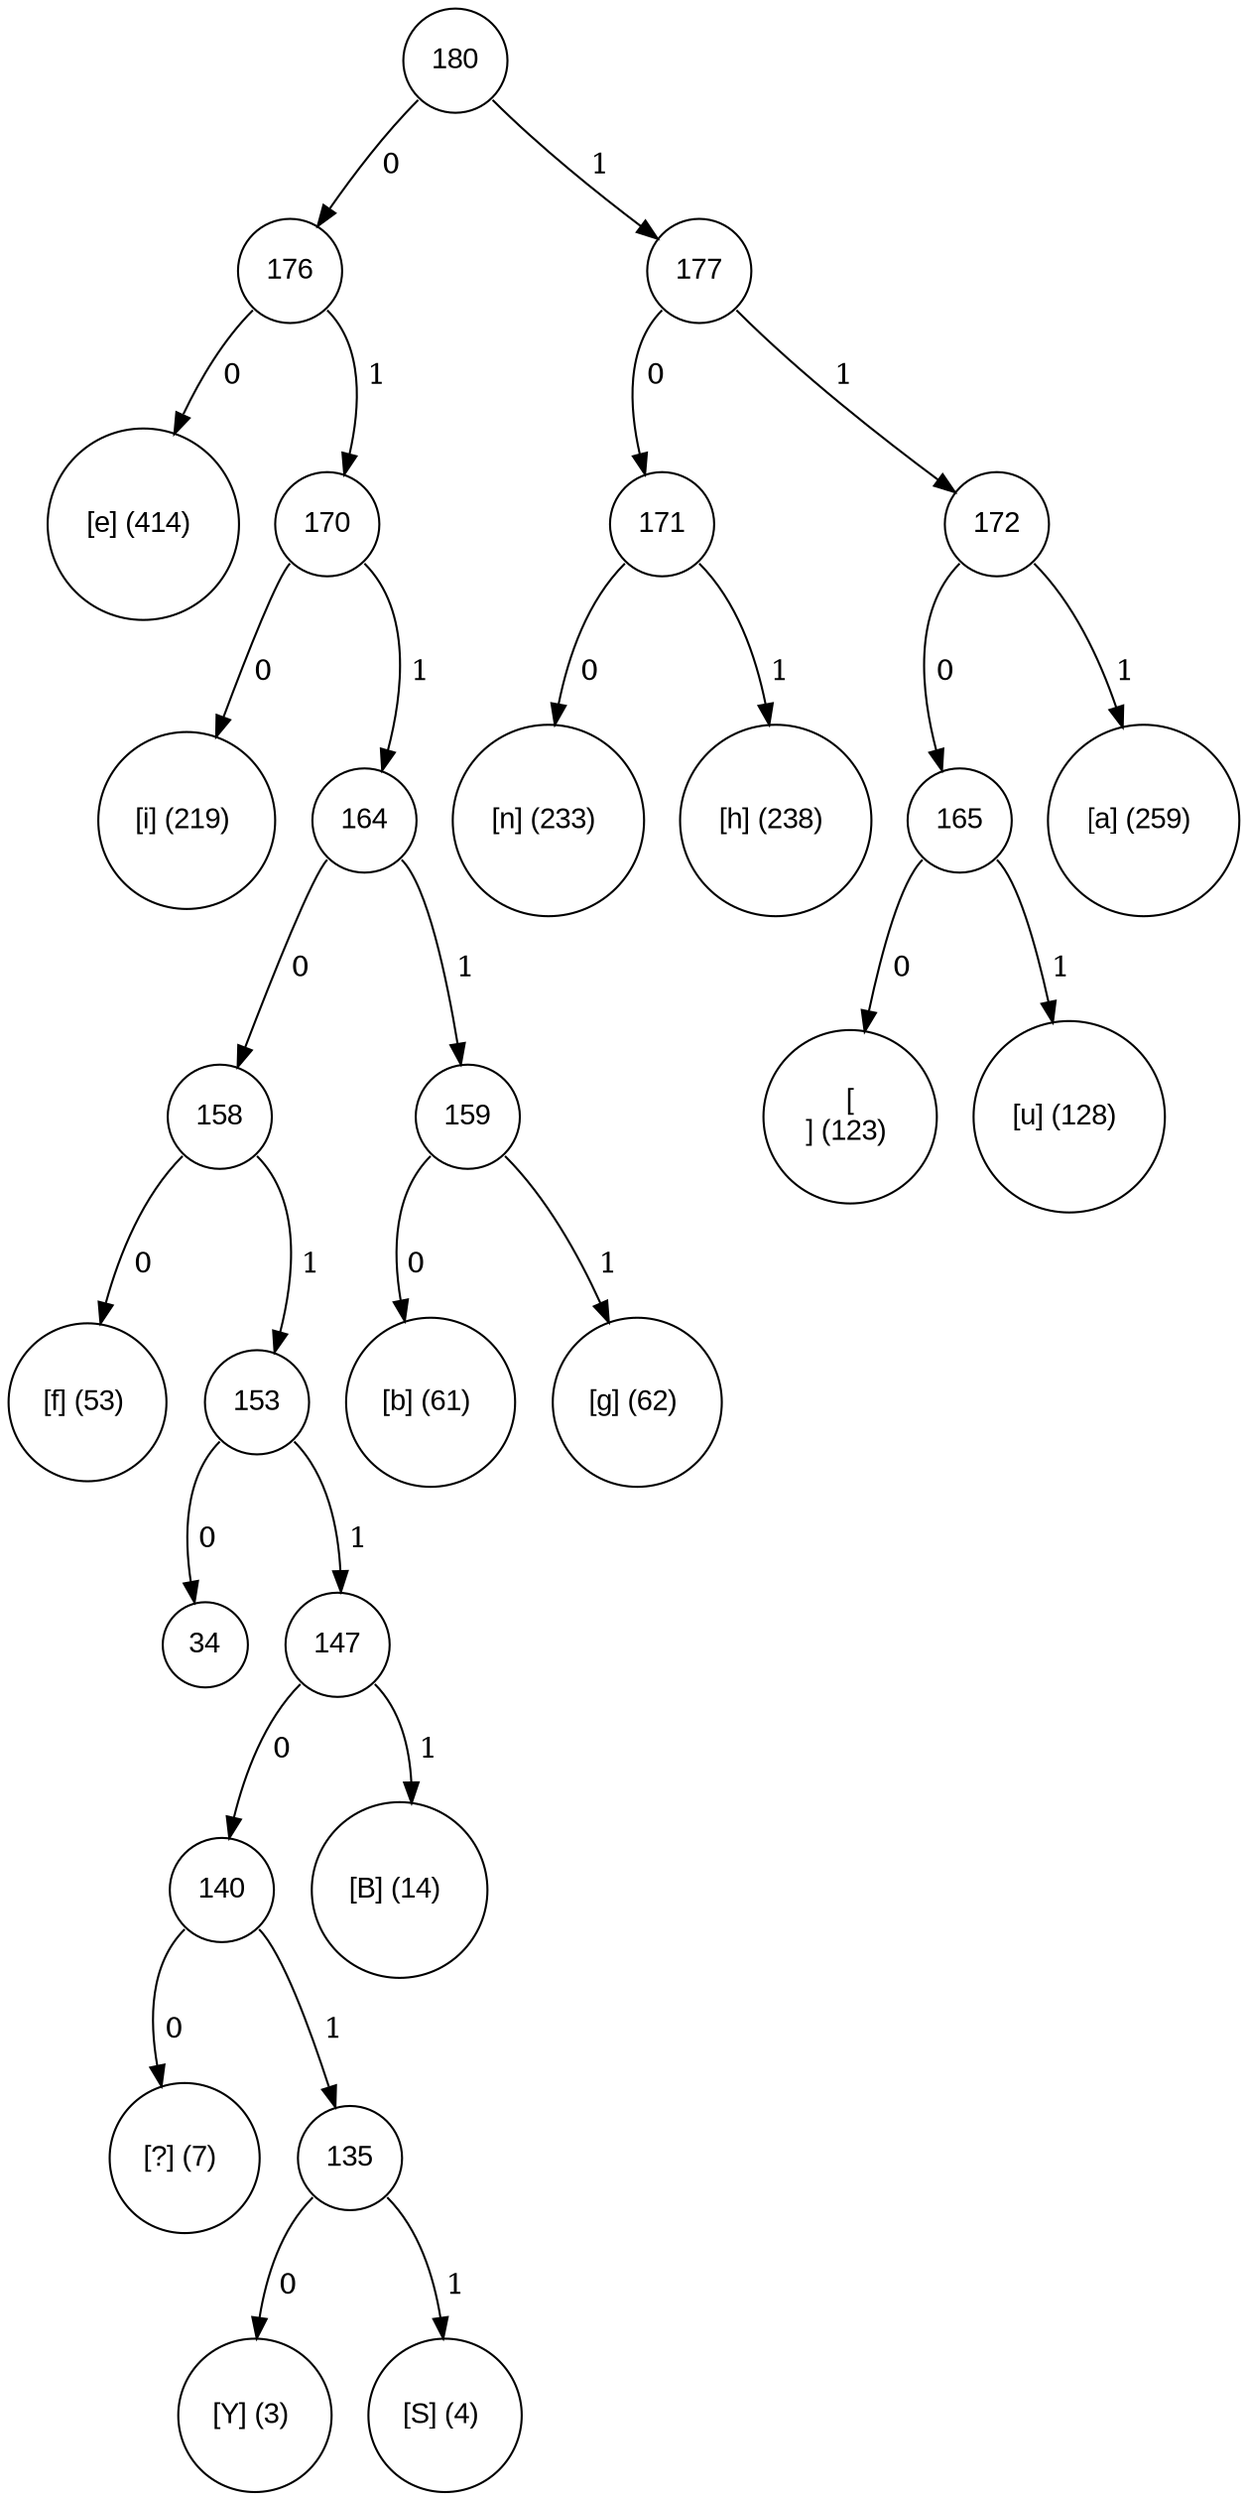 digraph tree {
	node [fontname="Arial", shape="circle", width=0.5]; 

180:sw -> 176 [label = " 0"]; 
176 [label = "176"]; 
176:sw -> 101 [label = " 0"]; 
101 [label = "[e] (414) "]; 
176:se -> 170 [label = " 1"]; 
170 [label = "170"]; 
170:sw -> 105 [label = " 0"]; 
105 [label = "[i] (219) "]; 
170:se -> 164 [label = " 1"]; 
164 [label = "164"]; 
164:sw -> 158 [label = " 0"]; 
158 [label = "158"]; 
158:sw -> 102 [label = " 0"]; 
102 [label = "[f] (53) "]; 
158:se -> 153 [label = " 1"]; 
153 [label = "153"]; 
153:sw -> 34 [label = " 0"]; 
34 [label = "34"]; 
153:se -> 147 [label = " 1"]; 
147 [label = "147"]; 
147:se -> 66 [label = " 1"]; 
66 [label = "[B] (14) "]; 
147:sw -> 140 [label = " 0"]; 
140 [label = "140"]; 
140:sw -> 63 [label = " 0"]; 
63 [label = "[?] (7) "]; 
140:se -> 135 [label = " 1"]; 
135 [label = "135"]; 
135:se -> 83 [label = " 1"]; 
83 [label = "[S] (4) "]; 
135:sw -> 89 [label = " 0"]; 
89 [label = "[Y] (3) "]; 
164:se -> 159 [label = " 1"]; 
159 [label = "159"]; 
159:sw -> 98 [label = " 0"]; 
98 [label = "[b] (61) "]; 
159:se -> 103 [label = " 1"]; 
103 [label = "[g] (62) "]; 
180:se -> 177 [label = " 1"]; 
177 [label = "177"]; 
177:sw -> 171 [label = " 0"]; 
171 [label = "171"]; 
171:se -> 104 [label = " 1"]; 
104 [label = "[h] (238) "]; 
171:sw -> 110 [label = " 0"]; 
110 [label = "[n] (233) "]; 
177:se -> 172 [label = " 1"]; 
172 [label = "172"]; 
172:se -> 97 [label = " 1"]; 
97 [label = "[a] (259) "]; 
172:sw -> 165 [label = " 0"]; 
165 [label = "165"]; 
165:sw -> 10 [label = " 0"]; 
10 [label = "[
] (123) "]; 
165:se -> 117 [label = " 1"]; 
117 [label = "[u] (128) "]; 
}
